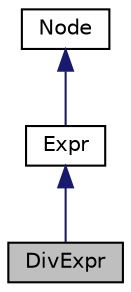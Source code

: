 digraph "DivExpr"
{
 // LATEX_PDF_SIZE
  edge [fontname="Helvetica",fontsize="10",labelfontname="Helvetica",labelfontsize="10"];
  node [fontname="Helvetica",fontsize="10",shape=record];
  Node1 [label="DivExpr",height=0.2,width=0.4,color="black", fillcolor="grey75", style="filled", fontcolor="black",tooltip=" "];
  Node2 -> Node1 [dir="back",color="midnightblue",fontsize="10",style="solid"];
  Node2 [label="Expr",height=0.2,width=0.4,color="black", fillcolor="white", style="filled",URL="$classExpr.html",tooltip=" "];
  Node3 -> Node2 [dir="back",color="midnightblue",fontsize="10",style="solid"];
  Node3 [label="Node",height=0.2,width=0.4,color="black", fillcolor="white", style="filled",URL="$classNode.html",tooltip=" "];
}
